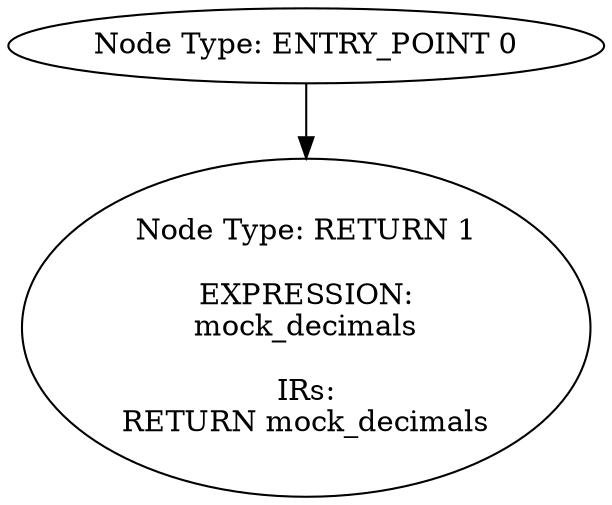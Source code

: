 digraph{
0[label="Node Type: ENTRY_POINT 0
"];
0->1;
1[label="Node Type: RETURN 1

EXPRESSION:
mock_decimals

IRs:
RETURN mock_decimals"];
}
